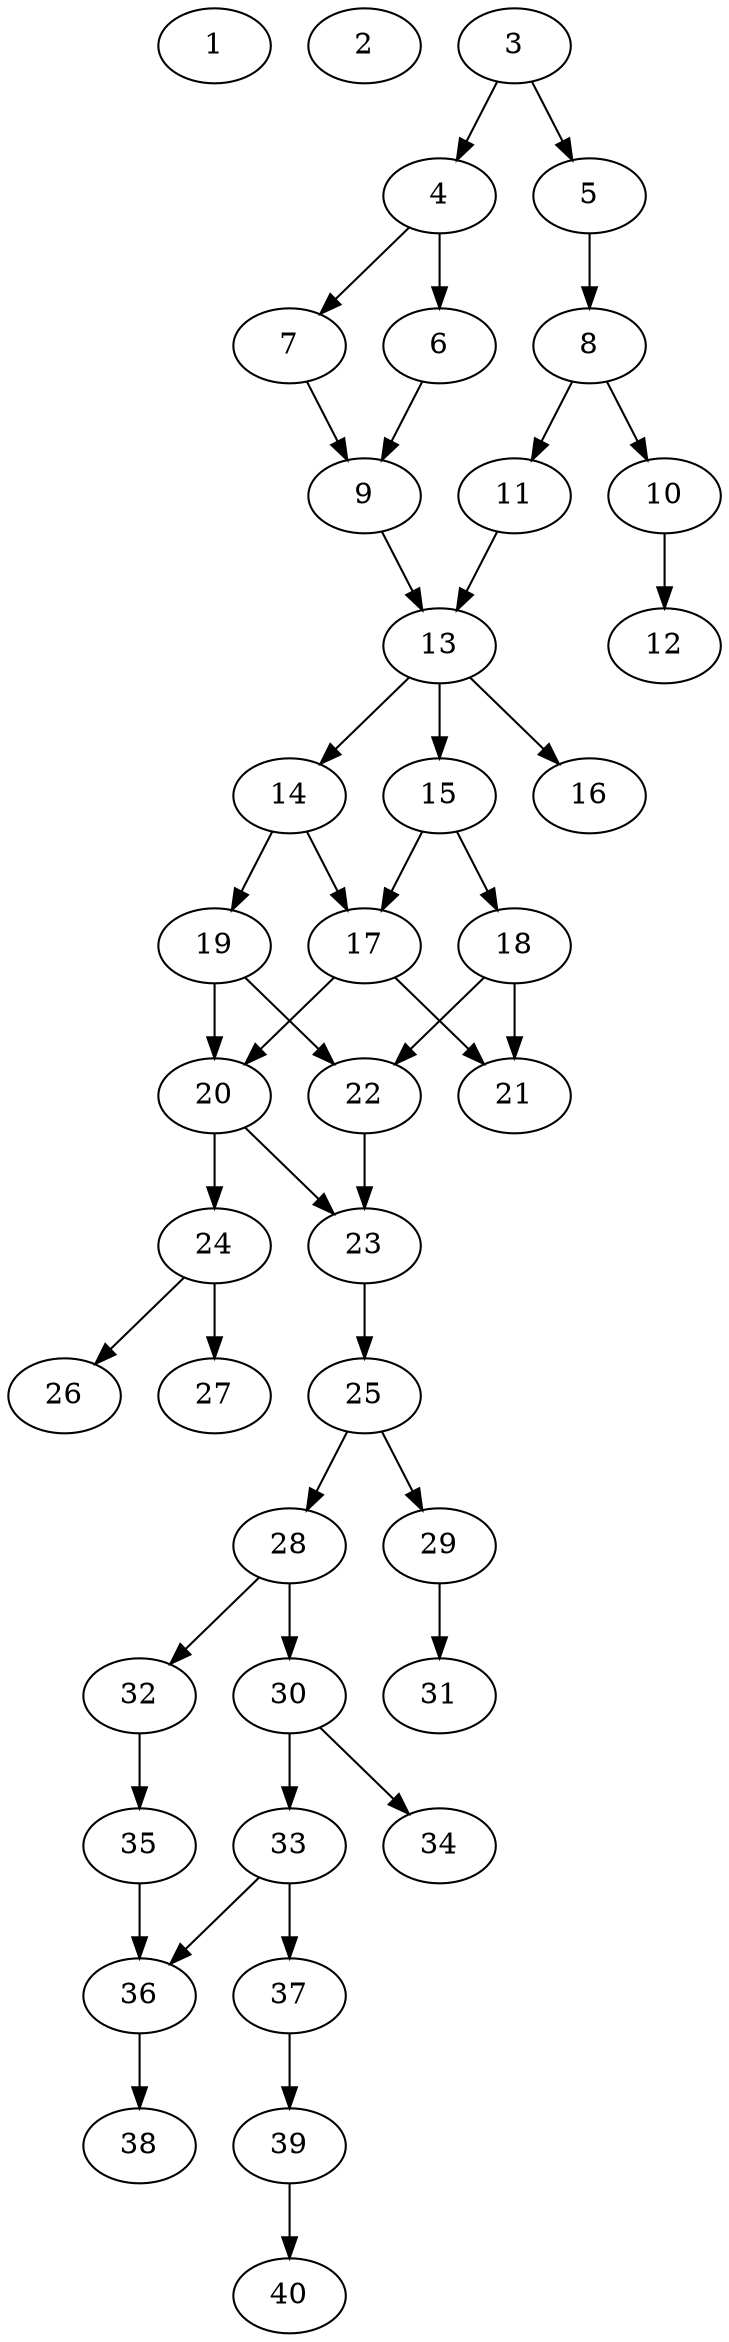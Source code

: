 // DAG automatically generated by daggen at Thu Oct  3 14:06:50 2019
// ./daggen --dot -n 40 --ccr 0.5 --fat 0.3 --regular 0.9 --density 0.5 --mindata 5242880 --maxdata 52428800 
digraph G {
  1 [size="20770816", alpha="0.08", expect_size="10385408"] 
  2 [size="30629888", alpha="0.14", expect_size="15314944"] 
  3 [size="43487232", alpha="0.02", expect_size="21743616"] 
  3 -> 4 [size ="21743616"]
  3 -> 5 [size ="21743616"]
  4 [size="38909952", alpha="0.11", expect_size="19454976"] 
  4 -> 6 [size ="19454976"]
  4 -> 7 [size ="19454976"]
  5 [size="61554688", alpha="0.05", expect_size="30777344"] 
  5 -> 8 [size ="30777344"]
  6 [size="52293632", alpha="0.20", expect_size="26146816"] 
  6 -> 9 [size ="26146816"]
  7 [size="15681536", alpha="0.12", expect_size="7840768"] 
  7 -> 9 [size ="7840768"]
  8 [size="79785984", alpha="0.13", expect_size="39892992"] 
  8 -> 10 [size ="39892992"]
  8 -> 11 [size ="39892992"]
  9 [size="76324864", alpha="0.07", expect_size="38162432"] 
  9 -> 13 [size ="38162432"]
  10 [size="42711040", alpha="0.11", expect_size="21355520"] 
  10 -> 12 [size ="21355520"]
  11 [size="69347328", alpha="0.04", expect_size="34673664"] 
  11 -> 13 [size ="34673664"]
  12 [size="13381632", alpha="0.19", expect_size="6690816"] 
  13 [size="78639104", alpha="0.04", expect_size="39319552"] 
  13 -> 14 [size ="39319552"]
  13 -> 15 [size ="39319552"]
  13 -> 16 [size ="39319552"]
  14 [size="86929408", alpha="0.12", expect_size="43464704"] 
  14 -> 17 [size ="43464704"]
  14 -> 19 [size ="43464704"]
  15 [size="46712832", alpha="0.01", expect_size="23356416"] 
  15 -> 17 [size ="23356416"]
  15 -> 18 [size ="23356416"]
  16 [size="72482816", alpha="0.12", expect_size="36241408"] 
  17 [size="70428672", alpha="0.04", expect_size="35214336"] 
  17 -> 20 [size ="35214336"]
  17 -> 21 [size ="35214336"]
  18 [size="33007616", alpha="0.10", expect_size="16503808"] 
  18 -> 21 [size ="16503808"]
  18 -> 22 [size ="16503808"]
  19 [size="94038016", alpha="0.19", expect_size="47019008"] 
  19 -> 20 [size ="47019008"]
  19 -> 22 [size ="47019008"]
  20 [size="34709504", alpha="0.10", expect_size="17354752"] 
  20 -> 23 [size ="17354752"]
  20 -> 24 [size ="17354752"]
  21 [size="86890496", alpha="0.03", expect_size="43445248"] 
  22 [size="103776256", alpha="0.00", expect_size="51888128"] 
  22 -> 23 [size ="51888128"]
  23 [size="98617344", alpha="0.05", expect_size="49308672"] 
  23 -> 25 [size ="49308672"]
  24 [size="21700608", alpha="0.15", expect_size="10850304"] 
  24 -> 26 [size ="10850304"]
  24 -> 27 [size ="10850304"]
  25 [size="79865856", alpha="0.16", expect_size="39932928"] 
  25 -> 28 [size ="39932928"]
  25 -> 29 [size ="39932928"]
  26 [size="82593792", alpha="0.06", expect_size="41296896"] 
  27 [size="43309056", alpha="0.17", expect_size="21654528"] 
  28 [size="62115840", alpha="0.03", expect_size="31057920"] 
  28 -> 30 [size ="31057920"]
  28 -> 32 [size ="31057920"]
  29 [size="16324608", alpha="0.03", expect_size="8162304"] 
  29 -> 31 [size ="8162304"]
  30 [size="13129728", alpha="0.09", expect_size="6564864"] 
  30 -> 33 [size ="6564864"]
  30 -> 34 [size ="6564864"]
  31 [size="61003776", alpha="0.08", expect_size="30501888"] 
  32 [size="75859968", alpha="0.08", expect_size="37929984"] 
  32 -> 35 [size ="37929984"]
  33 [size="77844480", alpha="0.02", expect_size="38922240"] 
  33 -> 36 [size ="38922240"]
  33 -> 37 [size ="38922240"]
  34 [size="99960832", alpha="0.12", expect_size="49980416"] 
  35 [size="76259328", alpha="0.10", expect_size="38129664"] 
  35 -> 36 [size ="38129664"]
  36 [size="57810944", alpha="0.01", expect_size="28905472"] 
  36 -> 38 [size ="28905472"]
  37 [size="86425600", alpha="0.05", expect_size="43212800"] 
  37 -> 39 [size ="43212800"]
  38 [size="72929280", alpha="0.14", expect_size="36464640"] 
  39 [size="86622208", alpha="0.20", expect_size="43311104"] 
  39 -> 40 [size ="43311104"]
  40 [size="98975744", alpha="0.11", expect_size="49487872"] 
}
